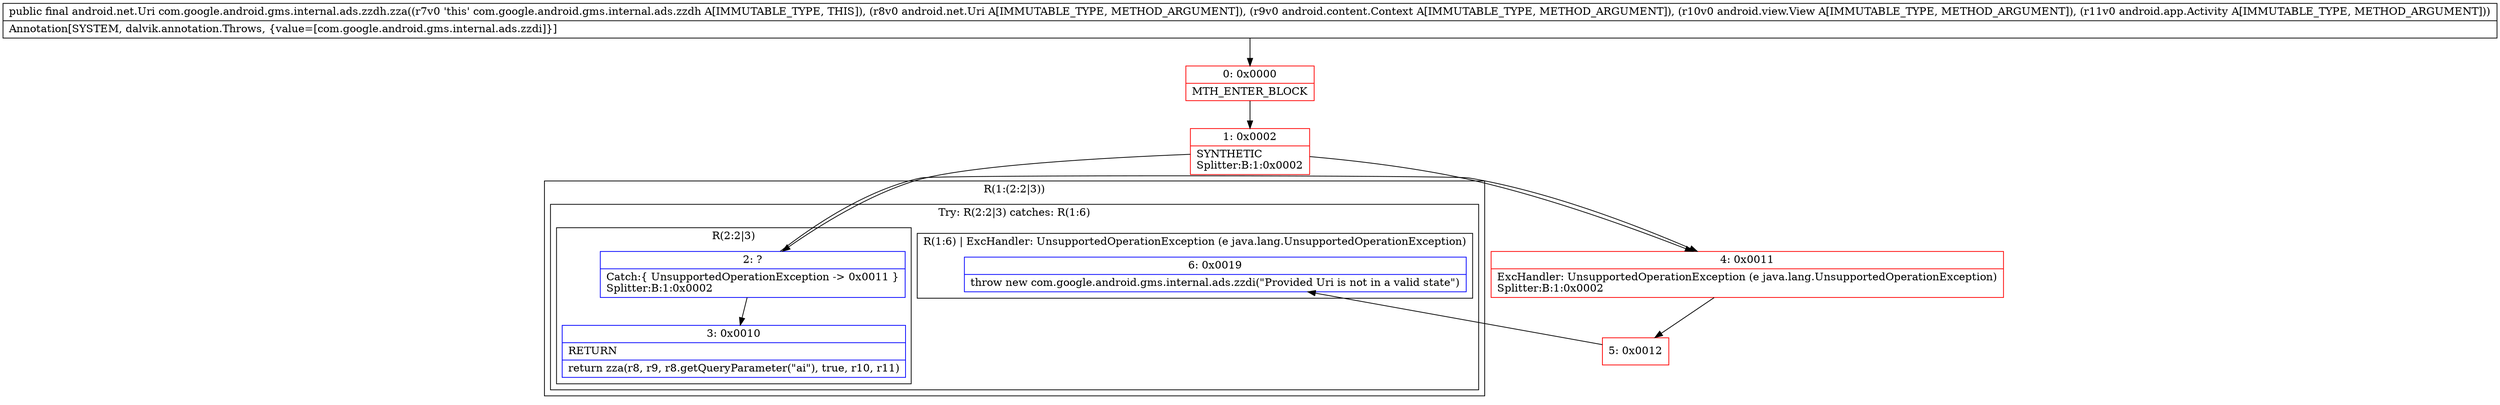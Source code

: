 digraph "CFG forcom.google.android.gms.internal.ads.zzdh.zza(Landroid\/net\/Uri;Landroid\/content\/Context;Landroid\/view\/View;Landroid\/app\/Activity;)Landroid\/net\/Uri;" {
subgraph cluster_Region_743167814 {
label = "R(1:(2:2|3))";
node [shape=record,color=blue];
subgraph cluster_TryCatchRegion_307396279 {
label = "Try: R(2:2|3) catches: R(1:6)";
node [shape=record,color=blue];
subgraph cluster_Region_1751549548 {
label = "R(2:2|3)";
node [shape=record,color=blue];
Node_2 [shape=record,label="{2\:\ ?|Catch:\{ UnsupportedOperationException \-\> 0x0011 \}\lSplitter:B:1:0x0002\l}"];
Node_3 [shape=record,label="{3\:\ 0x0010|RETURN\l|return zza(r8, r9, r8.getQueryParameter(\"ai\"), true, r10, r11)\l}"];
}
subgraph cluster_Region_1366828828 {
label = "R(1:6) | ExcHandler: UnsupportedOperationException (e java.lang.UnsupportedOperationException)\l";
node [shape=record,color=blue];
Node_6 [shape=record,label="{6\:\ 0x0019|throw new com.google.android.gms.internal.ads.zzdi(\"Provided Uri is not in a valid state\")\l}"];
}
}
}
subgraph cluster_Region_1366828828 {
label = "R(1:6) | ExcHandler: UnsupportedOperationException (e java.lang.UnsupportedOperationException)\l";
node [shape=record,color=blue];
Node_6 [shape=record,label="{6\:\ 0x0019|throw new com.google.android.gms.internal.ads.zzdi(\"Provided Uri is not in a valid state\")\l}"];
}
Node_0 [shape=record,color=red,label="{0\:\ 0x0000|MTH_ENTER_BLOCK\l}"];
Node_1 [shape=record,color=red,label="{1\:\ 0x0002|SYNTHETIC\lSplitter:B:1:0x0002\l}"];
Node_4 [shape=record,color=red,label="{4\:\ 0x0011|ExcHandler: UnsupportedOperationException (e java.lang.UnsupportedOperationException)\lSplitter:B:1:0x0002\l}"];
Node_5 [shape=record,color=red,label="{5\:\ 0x0012}"];
MethodNode[shape=record,label="{public final android.net.Uri com.google.android.gms.internal.ads.zzdh.zza((r7v0 'this' com.google.android.gms.internal.ads.zzdh A[IMMUTABLE_TYPE, THIS]), (r8v0 android.net.Uri A[IMMUTABLE_TYPE, METHOD_ARGUMENT]), (r9v0 android.content.Context A[IMMUTABLE_TYPE, METHOD_ARGUMENT]), (r10v0 android.view.View A[IMMUTABLE_TYPE, METHOD_ARGUMENT]), (r11v0 android.app.Activity A[IMMUTABLE_TYPE, METHOD_ARGUMENT]))  | Annotation[SYSTEM, dalvik.annotation.Throws, \{value=[com.google.android.gms.internal.ads.zzdi]\}]\l}"];
MethodNode -> Node_0;
Node_2 -> Node_4;
Node_2 -> Node_3;
Node_0 -> Node_1;
Node_1 -> Node_2;
Node_1 -> Node_4;
Node_4 -> Node_5;
Node_5 -> Node_6;
}

